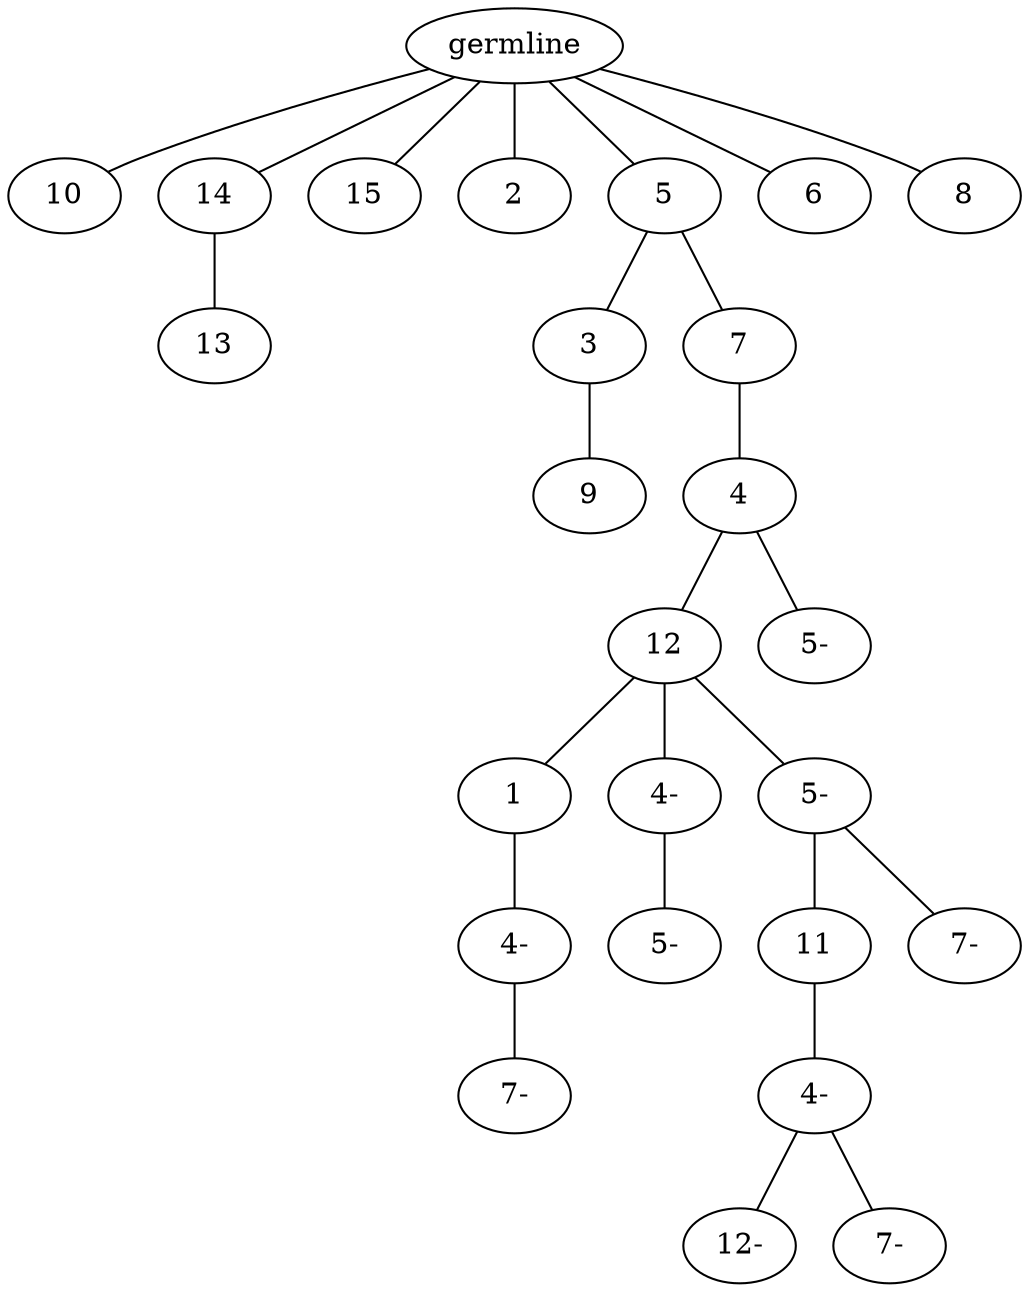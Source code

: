 graph tree {
    "139937104928672" [label="germline"];
    "139937104860736" [label="10"];
    "139937104859536" [label="14"];
    "139937104862128" [label="13"];
    "139937104860256" [label="15"];
    "139937104862608" [label="2"];
    "139937104859680" [label="5"];
    "139937104862416" [label="3"];
    "139937104860688" [label="9"];
    "139937104861600" [label="7"];
    "139937104861888" [label="4"];
    "139937104859920" [label="12"];
    "139937105108752" [label="1"];
    "139937104781472" [label="4-"];
    "139937104880688" [label="7-"];
    "139937105105392" [label="4-"];
    "139937104782384" [label="5-"];
    "139937104784112" [label="5-"];
    "139937104785168" [label="11"];
    "139937104783968" [label="4-"];
    "139937104783248" [label="12-"];
    "139937104781616" [label="7-"];
    "139937104783920" [label="7-"];
    "139937104860640" [label="5-"];
    "139937105119360" [label="6"];
    "139937105105056" [label="8"];
    "139937104928672" -- "139937104860736";
    "139937104928672" -- "139937104859536";
    "139937104928672" -- "139937104860256";
    "139937104928672" -- "139937104862608";
    "139937104928672" -- "139937104859680";
    "139937104928672" -- "139937105119360";
    "139937104928672" -- "139937105105056";
    "139937104859536" -- "139937104862128";
    "139937104859680" -- "139937104862416";
    "139937104859680" -- "139937104861600";
    "139937104862416" -- "139937104860688";
    "139937104861600" -- "139937104861888";
    "139937104861888" -- "139937104859920";
    "139937104861888" -- "139937104860640";
    "139937104859920" -- "139937105108752";
    "139937104859920" -- "139937105105392";
    "139937104859920" -- "139937104784112";
    "139937105108752" -- "139937104781472";
    "139937104781472" -- "139937104880688";
    "139937105105392" -- "139937104782384";
    "139937104784112" -- "139937104785168";
    "139937104784112" -- "139937104783920";
    "139937104785168" -- "139937104783968";
    "139937104783968" -- "139937104783248";
    "139937104783968" -- "139937104781616";
}
